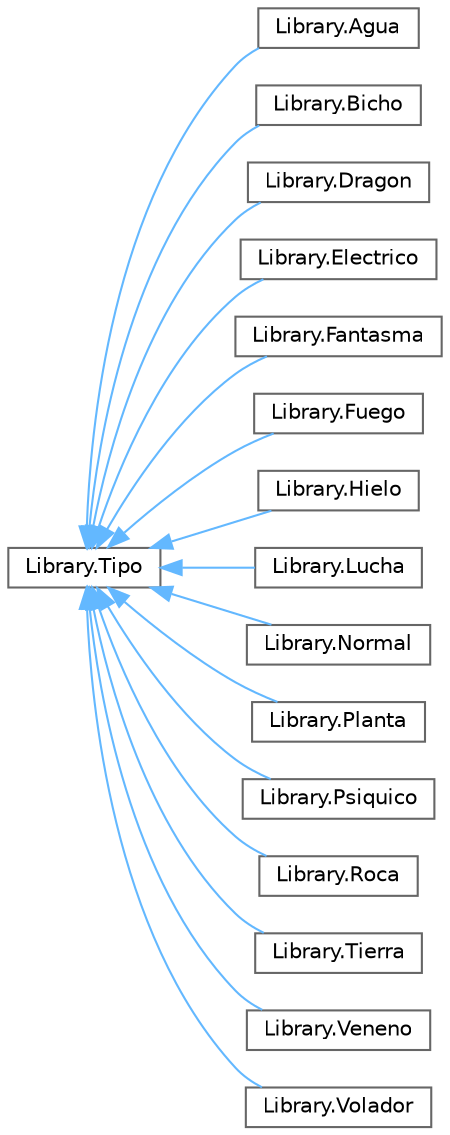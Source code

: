 digraph "Gráfico de jerarquía de clases"
{
 // INTERACTIVE_SVG=YES
 // LATEX_PDF_SIZE
  bgcolor="transparent";
  edge [fontname=Helvetica,fontsize=10,labelfontname=Helvetica,labelfontsize=10];
  node [fontname=Helvetica,fontsize=10,shape=box,height=0.2,width=0.4];
  rankdir="LR";
  Node0 [id="Node000000",label="Library.Tipo",height=0.2,width=0.4,color="grey40", fillcolor="white", style="filled",URL="$classLibrary_1_1Tipo.html",tooltip=" "];
  Node0 -> Node1 [id="edge9_Node000000_Node000001",dir="back",color="steelblue1",style="solid",tooltip=" "];
  Node1 [id="Node000001",label="Library.Agua",height=0.2,width=0.4,color="grey40", fillcolor="white", style="filled",URL="$classLibrary_1_1Agua.html",tooltip=" "];
  Node0 -> Node2 [id="edge10_Node000000_Node000002",dir="back",color="steelblue1",style="solid",tooltip=" "];
  Node2 [id="Node000002",label="Library.Bicho",height=0.2,width=0.4,color="grey40", fillcolor="white", style="filled",URL="$classLibrary_1_1Bicho.html",tooltip=" "];
  Node0 -> Node3 [id="edge11_Node000000_Node000003",dir="back",color="steelblue1",style="solid",tooltip=" "];
  Node3 [id="Node000003",label="Library.Dragon",height=0.2,width=0.4,color="grey40", fillcolor="white", style="filled",URL="$classLibrary_1_1Dragon.html",tooltip=" "];
  Node0 -> Node4 [id="edge12_Node000000_Node000004",dir="back",color="steelblue1",style="solid",tooltip=" "];
  Node4 [id="Node000004",label="Library.Electrico",height=0.2,width=0.4,color="grey40", fillcolor="white", style="filled",URL="$classLibrary_1_1Electrico.html",tooltip=" "];
  Node0 -> Node5 [id="edge13_Node000000_Node000005",dir="back",color="steelblue1",style="solid",tooltip=" "];
  Node5 [id="Node000005",label="Library.Fantasma",height=0.2,width=0.4,color="grey40", fillcolor="white", style="filled",URL="$classLibrary_1_1Fantasma.html",tooltip=" "];
  Node0 -> Node6 [id="edge14_Node000000_Node000006",dir="back",color="steelblue1",style="solid",tooltip=" "];
  Node6 [id="Node000006",label="Library.Fuego",height=0.2,width=0.4,color="grey40", fillcolor="white", style="filled",URL="$classLibrary_1_1Fuego.html",tooltip=" "];
  Node0 -> Node7 [id="edge15_Node000000_Node000007",dir="back",color="steelblue1",style="solid",tooltip=" "];
  Node7 [id="Node000007",label="Library.Hielo",height=0.2,width=0.4,color="grey40", fillcolor="white", style="filled",URL="$classLibrary_1_1Hielo.html",tooltip=" "];
  Node0 -> Node8 [id="edge16_Node000000_Node000008",dir="back",color="steelblue1",style="solid",tooltip=" "];
  Node8 [id="Node000008",label="Library.Lucha",height=0.2,width=0.4,color="grey40", fillcolor="white", style="filled",URL="$classLibrary_1_1Lucha.html",tooltip=" "];
  Node0 -> Node9 [id="edge17_Node000000_Node000009",dir="back",color="steelblue1",style="solid",tooltip=" "];
  Node9 [id="Node000009",label="Library.Normal",height=0.2,width=0.4,color="grey40", fillcolor="white", style="filled",URL="$classLibrary_1_1Normal.html",tooltip=" "];
  Node0 -> Node10 [id="edge18_Node000000_Node000010",dir="back",color="steelblue1",style="solid",tooltip=" "];
  Node10 [id="Node000010",label="Library.Planta",height=0.2,width=0.4,color="grey40", fillcolor="white", style="filled",URL="$classLibrary_1_1Planta.html",tooltip=" "];
  Node0 -> Node11 [id="edge19_Node000000_Node000011",dir="back",color="steelblue1",style="solid",tooltip=" "];
  Node11 [id="Node000011",label="Library.Psiquico",height=0.2,width=0.4,color="grey40", fillcolor="white", style="filled",URL="$classLibrary_1_1Psiquico.html",tooltip=" "];
  Node0 -> Node12 [id="edge20_Node000000_Node000012",dir="back",color="steelblue1",style="solid",tooltip=" "];
  Node12 [id="Node000012",label="Library.Roca",height=0.2,width=0.4,color="grey40", fillcolor="white", style="filled",URL="$classLibrary_1_1Roca.html",tooltip=" "];
  Node0 -> Node13 [id="edge21_Node000000_Node000013",dir="back",color="steelblue1",style="solid",tooltip=" "];
  Node13 [id="Node000013",label="Library.Tierra",height=0.2,width=0.4,color="grey40", fillcolor="white", style="filled",URL="$classLibrary_1_1Tierra.html",tooltip=" "];
  Node0 -> Node14 [id="edge22_Node000000_Node000014",dir="back",color="steelblue1",style="solid",tooltip=" "];
  Node14 [id="Node000014",label="Library.Veneno",height=0.2,width=0.4,color="grey40", fillcolor="white", style="filled",URL="$classLibrary_1_1Veneno.html",tooltip=" "];
  Node0 -> Node15 [id="edge23_Node000000_Node000015",dir="back",color="steelblue1",style="solid",tooltip=" "];
  Node15 [id="Node000015",label="Library.Volador",height=0.2,width=0.4,color="grey40", fillcolor="white", style="filled",URL="$classLibrary_1_1Volador.html",tooltip=" "];
}
